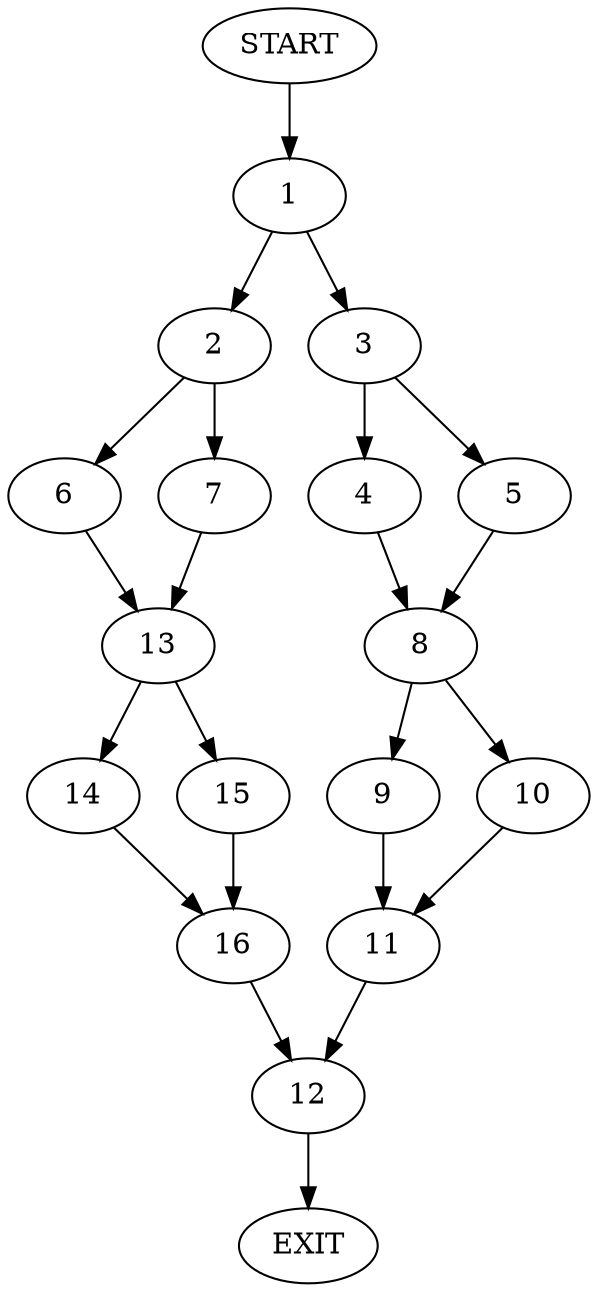 digraph {
0 [label="START"]
17 [label="EXIT"]
0 -> 1
1 -> 2
1 -> 3
3 -> 4
3 -> 5
2 -> 6
2 -> 7
4 -> 8
5 -> 8
8 -> 9
8 -> 10
9 -> 11
10 -> 11
11 -> 12
12 -> 17
6 -> 13
7 -> 13
13 -> 14
13 -> 15
14 -> 16
15 -> 16
16 -> 12
}
